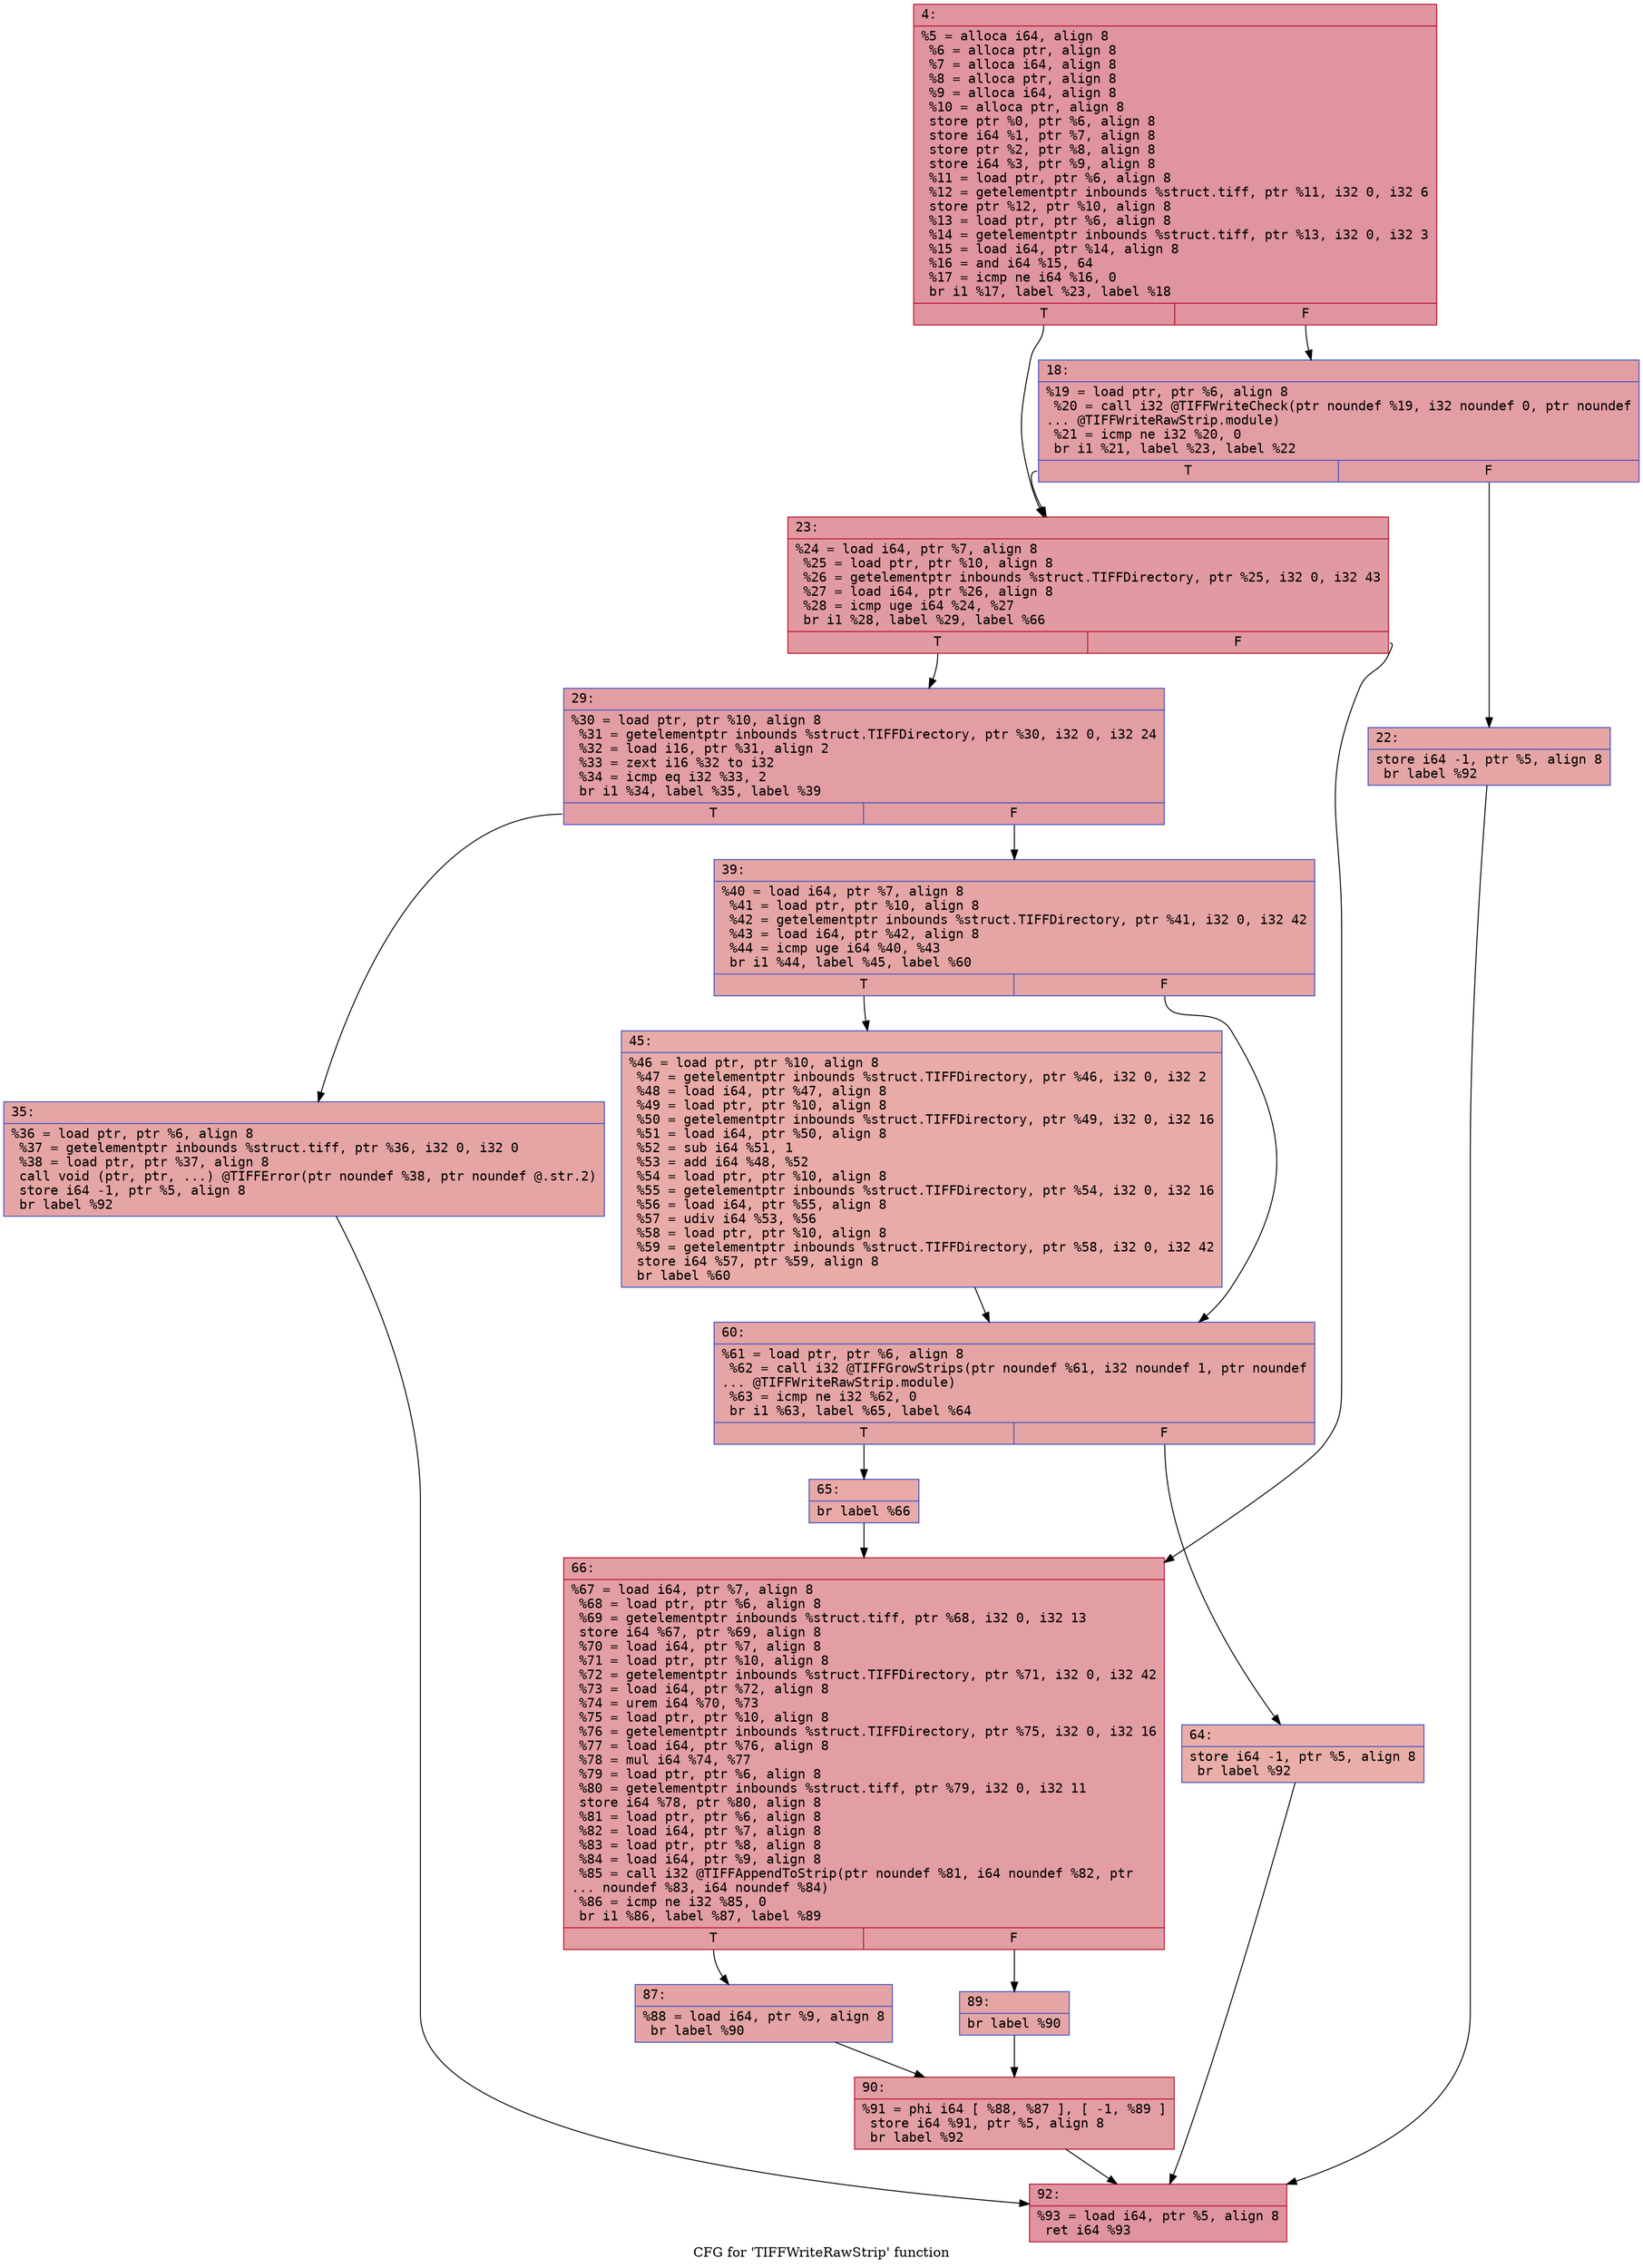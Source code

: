 digraph "CFG for 'TIFFWriteRawStrip' function" {
	label="CFG for 'TIFFWriteRawStrip' function";

	Node0x600002438460 [shape=record,color="#b70d28ff", style=filled, fillcolor="#b70d2870" fontname="Courier",label="{4:\l|  %5 = alloca i64, align 8\l  %6 = alloca ptr, align 8\l  %7 = alloca i64, align 8\l  %8 = alloca ptr, align 8\l  %9 = alloca i64, align 8\l  %10 = alloca ptr, align 8\l  store ptr %0, ptr %6, align 8\l  store i64 %1, ptr %7, align 8\l  store ptr %2, ptr %8, align 8\l  store i64 %3, ptr %9, align 8\l  %11 = load ptr, ptr %6, align 8\l  %12 = getelementptr inbounds %struct.tiff, ptr %11, i32 0, i32 6\l  store ptr %12, ptr %10, align 8\l  %13 = load ptr, ptr %6, align 8\l  %14 = getelementptr inbounds %struct.tiff, ptr %13, i32 0, i32 3\l  %15 = load i64, ptr %14, align 8\l  %16 = and i64 %15, 64\l  %17 = icmp ne i64 %16, 0\l  br i1 %17, label %23, label %18\l|{<s0>T|<s1>F}}"];
	Node0x600002438460:s0 -> Node0x600002438550[tooltip="4 -> 23\nProbability 50.00%" ];
	Node0x600002438460:s1 -> Node0x6000024384b0[tooltip="4 -> 18\nProbability 50.00%" ];
	Node0x6000024384b0 [shape=record,color="#3d50c3ff", style=filled, fillcolor="#be242e70" fontname="Courier",label="{18:\l|  %19 = load ptr, ptr %6, align 8\l  %20 = call i32 @TIFFWriteCheck(ptr noundef %19, i32 noundef 0, ptr noundef\l... @TIFFWriteRawStrip.module)\l  %21 = icmp ne i32 %20, 0\l  br i1 %21, label %23, label %22\l|{<s0>T|<s1>F}}"];
	Node0x6000024384b0:s0 -> Node0x600002438550[tooltip="18 -> 23\nProbability 62.50%" ];
	Node0x6000024384b0:s1 -> Node0x600002438500[tooltip="18 -> 22\nProbability 37.50%" ];
	Node0x600002438500 [shape=record,color="#3d50c3ff", style=filled, fillcolor="#c5333470" fontname="Courier",label="{22:\l|  store i64 -1, ptr %5, align 8\l  br label %92\l}"];
	Node0x600002438500 -> Node0x600002438910[tooltip="22 -> 92\nProbability 100.00%" ];
	Node0x600002438550 [shape=record,color="#b70d28ff", style=filled, fillcolor="#bb1b2c70" fontname="Courier",label="{23:\l|  %24 = load i64, ptr %7, align 8\l  %25 = load ptr, ptr %10, align 8\l  %26 = getelementptr inbounds %struct.TIFFDirectory, ptr %25, i32 0, i32 43\l  %27 = load i64, ptr %26, align 8\l  %28 = icmp uge i64 %24, %27\l  br i1 %28, label %29, label %66\l|{<s0>T|<s1>F}}"];
	Node0x600002438550:s0 -> Node0x6000024385a0[tooltip="23 -> 29\nProbability 50.00%" ];
	Node0x600002438550:s1 -> Node0x6000024387d0[tooltip="23 -> 66\nProbability 50.00%" ];
	Node0x6000024385a0 [shape=record,color="#3d50c3ff", style=filled, fillcolor="#be242e70" fontname="Courier",label="{29:\l|  %30 = load ptr, ptr %10, align 8\l  %31 = getelementptr inbounds %struct.TIFFDirectory, ptr %30, i32 0, i32 24\l  %32 = load i16, ptr %31, align 2\l  %33 = zext i16 %32 to i32\l  %34 = icmp eq i32 %33, 2\l  br i1 %34, label %35, label %39\l|{<s0>T|<s1>F}}"];
	Node0x6000024385a0:s0 -> Node0x6000024385f0[tooltip="29 -> 35\nProbability 50.00%" ];
	Node0x6000024385a0:s1 -> Node0x600002438640[tooltip="29 -> 39\nProbability 50.00%" ];
	Node0x6000024385f0 [shape=record,color="#3d50c3ff", style=filled, fillcolor="#c5333470" fontname="Courier",label="{35:\l|  %36 = load ptr, ptr %6, align 8\l  %37 = getelementptr inbounds %struct.tiff, ptr %36, i32 0, i32 0\l  %38 = load ptr, ptr %37, align 8\l  call void (ptr, ptr, ...) @TIFFError(ptr noundef %38, ptr noundef @.str.2)\l  store i64 -1, ptr %5, align 8\l  br label %92\l}"];
	Node0x6000024385f0 -> Node0x600002438910[tooltip="35 -> 92\nProbability 100.00%" ];
	Node0x600002438640 [shape=record,color="#3d50c3ff", style=filled, fillcolor="#c5333470" fontname="Courier",label="{39:\l|  %40 = load i64, ptr %7, align 8\l  %41 = load ptr, ptr %10, align 8\l  %42 = getelementptr inbounds %struct.TIFFDirectory, ptr %41, i32 0, i32 42\l  %43 = load i64, ptr %42, align 8\l  %44 = icmp uge i64 %40, %43\l  br i1 %44, label %45, label %60\l|{<s0>T|<s1>F}}"];
	Node0x600002438640:s0 -> Node0x600002438690[tooltip="39 -> 45\nProbability 50.00%" ];
	Node0x600002438640:s1 -> Node0x6000024386e0[tooltip="39 -> 60\nProbability 50.00%" ];
	Node0x600002438690 [shape=record,color="#3d50c3ff", style=filled, fillcolor="#cc403a70" fontname="Courier",label="{45:\l|  %46 = load ptr, ptr %10, align 8\l  %47 = getelementptr inbounds %struct.TIFFDirectory, ptr %46, i32 0, i32 2\l  %48 = load i64, ptr %47, align 8\l  %49 = load ptr, ptr %10, align 8\l  %50 = getelementptr inbounds %struct.TIFFDirectory, ptr %49, i32 0, i32 16\l  %51 = load i64, ptr %50, align 8\l  %52 = sub i64 %51, 1\l  %53 = add i64 %48, %52\l  %54 = load ptr, ptr %10, align 8\l  %55 = getelementptr inbounds %struct.TIFFDirectory, ptr %54, i32 0, i32 16\l  %56 = load i64, ptr %55, align 8\l  %57 = udiv i64 %53, %56\l  %58 = load ptr, ptr %10, align 8\l  %59 = getelementptr inbounds %struct.TIFFDirectory, ptr %58, i32 0, i32 42\l  store i64 %57, ptr %59, align 8\l  br label %60\l}"];
	Node0x600002438690 -> Node0x6000024386e0[tooltip="45 -> 60\nProbability 100.00%" ];
	Node0x6000024386e0 [shape=record,color="#3d50c3ff", style=filled, fillcolor="#c5333470" fontname="Courier",label="{60:\l|  %61 = load ptr, ptr %6, align 8\l  %62 = call i32 @TIFFGrowStrips(ptr noundef %61, i32 noundef 1, ptr noundef\l... @TIFFWriteRawStrip.module)\l  %63 = icmp ne i32 %62, 0\l  br i1 %63, label %65, label %64\l|{<s0>T|<s1>F}}"];
	Node0x6000024386e0:s0 -> Node0x600002438780[tooltip="60 -> 65\nProbability 62.50%" ];
	Node0x6000024386e0:s1 -> Node0x600002438730[tooltip="60 -> 64\nProbability 37.50%" ];
	Node0x600002438730 [shape=record,color="#3d50c3ff", style=filled, fillcolor="#d0473d70" fontname="Courier",label="{64:\l|  store i64 -1, ptr %5, align 8\l  br label %92\l}"];
	Node0x600002438730 -> Node0x600002438910[tooltip="64 -> 92\nProbability 100.00%" ];
	Node0x600002438780 [shape=record,color="#3d50c3ff", style=filled, fillcolor="#ca3b3770" fontname="Courier",label="{65:\l|  br label %66\l}"];
	Node0x600002438780 -> Node0x6000024387d0[tooltip="65 -> 66\nProbability 100.00%" ];
	Node0x6000024387d0 [shape=record,color="#b70d28ff", style=filled, fillcolor="#be242e70" fontname="Courier",label="{66:\l|  %67 = load i64, ptr %7, align 8\l  %68 = load ptr, ptr %6, align 8\l  %69 = getelementptr inbounds %struct.tiff, ptr %68, i32 0, i32 13\l  store i64 %67, ptr %69, align 8\l  %70 = load i64, ptr %7, align 8\l  %71 = load ptr, ptr %10, align 8\l  %72 = getelementptr inbounds %struct.TIFFDirectory, ptr %71, i32 0, i32 42\l  %73 = load i64, ptr %72, align 8\l  %74 = urem i64 %70, %73\l  %75 = load ptr, ptr %10, align 8\l  %76 = getelementptr inbounds %struct.TIFFDirectory, ptr %75, i32 0, i32 16\l  %77 = load i64, ptr %76, align 8\l  %78 = mul i64 %74, %77\l  %79 = load ptr, ptr %6, align 8\l  %80 = getelementptr inbounds %struct.tiff, ptr %79, i32 0, i32 11\l  store i64 %78, ptr %80, align 8\l  %81 = load ptr, ptr %6, align 8\l  %82 = load i64, ptr %7, align 8\l  %83 = load ptr, ptr %8, align 8\l  %84 = load i64, ptr %9, align 8\l  %85 = call i32 @TIFFAppendToStrip(ptr noundef %81, i64 noundef %82, ptr\l... noundef %83, i64 noundef %84)\l  %86 = icmp ne i32 %85, 0\l  br i1 %86, label %87, label %89\l|{<s0>T|<s1>F}}"];
	Node0x6000024387d0:s0 -> Node0x600002438820[tooltip="66 -> 87\nProbability 62.50%" ];
	Node0x6000024387d0:s1 -> Node0x600002438870[tooltip="66 -> 89\nProbability 37.50%" ];
	Node0x600002438820 [shape=record,color="#3d50c3ff", style=filled, fillcolor="#c32e3170" fontname="Courier",label="{87:\l|  %88 = load i64, ptr %9, align 8\l  br label %90\l}"];
	Node0x600002438820 -> Node0x6000024388c0[tooltip="87 -> 90\nProbability 100.00%" ];
	Node0x600002438870 [shape=record,color="#3d50c3ff", style=filled, fillcolor="#c5333470" fontname="Courier",label="{89:\l|  br label %90\l}"];
	Node0x600002438870 -> Node0x6000024388c0[tooltip="89 -> 90\nProbability 100.00%" ];
	Node0x6000024388c0 [shape=record,color="#b70d28ff", style=filled, fillcolor="#be242e70" fontname="Courier",label="{90:\l|  %91 = phi i64 [ %88, %87 ], [ -1, %89 ]\l  store i64 %91, ptr %5, align 8\l  br label %92\l}"];
	Node0x6000024388c0 -> Node0x600002438910[tooltip="90 -> 92\nProbability 100.00%" ];
	Node0x600002438910 [shape=record,color="#b70d28ff", style=filled, fillcolor="#b70d2870" fontname="Courier",label="{92:\l|  %93 = load i64, ptr %5, align 8\l  ret i64 %93\l}"];
}
